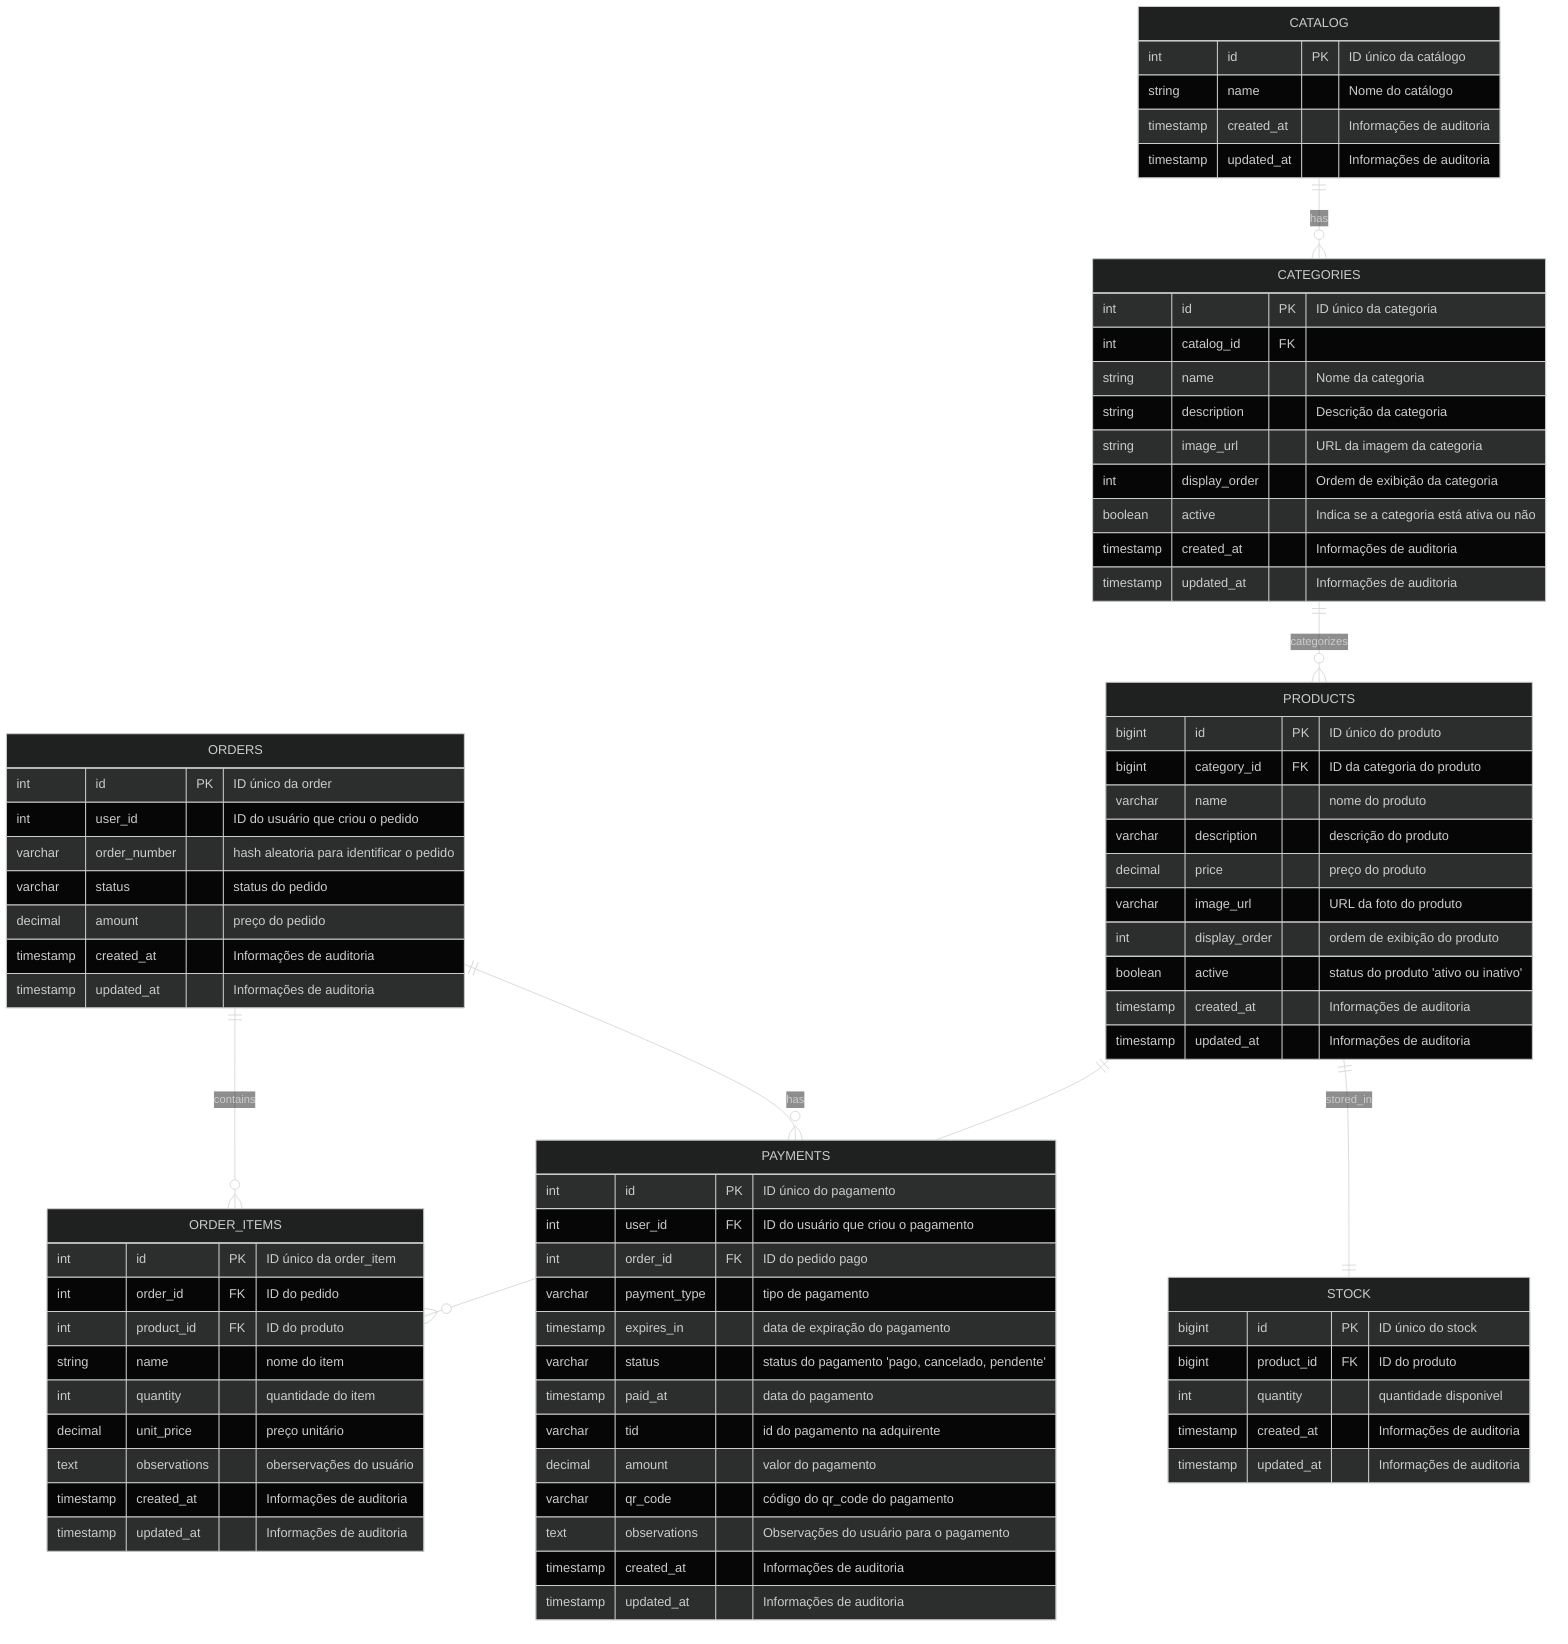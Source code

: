 ---
config:
  look: classic
  theme: dark
---
erDiagram
    ORDERS ||--o{ ORDER_ITEMS : contains
    PRODUCTS ||--o{ ORDER_ITEMS : includes
    PRODUCTS ||--|| STOCK : stored_in
    CATALOG ||--o{ CATEGORIES : has
    CATEGORIES ||--o{ PRODUCTS : categorizes
    ORDERS ||--o{ PAYMENTS : has
    ORDERS {
        int id PK "ID único da order"
        int user_id "ID do usuário que criou o pedido"
        varchar order_number "hash aleatoria para identificar o pedido"
        varchar status "status do pedido"
        decimal amount "preço do pedido"
        timestamp created_at "Informações de auditoria"
        timestamp updated_at "Informações de auditoria"
    }
    ORDER_ITEMS {
        int id PK "ID único da order_item"
        int order_id FK "ID do pedido"
        int product_id FK "ID do produto"
        string name "nome do item"
        int quantity "quantidade do item"
        decimal unit_price "preço unitário"
        text observations "oberservações do usuário"
        timestamp created_at "Informações de auditoria"
        timestamp updated_at "Informações de auditoria"
    }
    CATALOG{
        int id PK "ID único da catálogo"
        string name "Nome do catálogo"
        timestamp created_at "Informações de auditoria"
        timestamp updated_at "Informações de auditoria"
    }
    CATEGORIES{
        int id PK "ID único da categoria"
        int catalog_id FK
        string name "Nome da categoria"
        string description "Descrição da categoria"
        string image_url "URL da imagem da categoria"
        int display_order "Ordem de exibição da categoria"
        boolean active "Indica se a categoria está ativa ou não"
        timestamp created_at "Informações de auditoria"
        timestamp updated_at "Informações de auditoria"
    }
    PRODUCTS {
        bigint id PK "ID único do produto"
        bigint category_id FK "ID da categoria do produto"
        varchar name "nome do produto"
        varchar description "descrição do produto"
        decimal price "preço do produto"
        varchar image_url "URL da foto do produto"
        int display_order "ordem de exibição do produto"
        boolean active "status do produto 'ativo ou inativo'"
        timestamp created_at "Informações de auditoria"
        timestamp updated_at "Informações de auditoria"
    }
    STOCK {
        bigint id PK "ID único do stock"
        bigint product_id FK "ID do produto"
        int quantity "quantidade disponivel"
        timestamp created_at "Informações de auditoria"
        timestamp updated_at "Informações de auditoria"
    }
    PAYMENTS {
        int id PK "ID único do pagamento"
        int user_id FK "ID do usuário que criou o pagamento"
        int order_id FK "ID do pedido pago"
        varchar payment_type "tipo de pagamento"
        timestamp expires_in "data de expiração do pagamento"
        varchar status "status do pagamento 'pago, cancelado, pendente'"
        timestamp paid_at "data do pagamento"
        varchar tid "id do pagamento na adquirente"
        decimal amount "valor do pagamento"
        varchar qr_code "código do qr_code do pagamento"
        text observations "Observações do usuário para o pagamento"
        timestamp created_at "Informações de auditoria"
        timestamp updated_at "Informações de auditoria"
    }